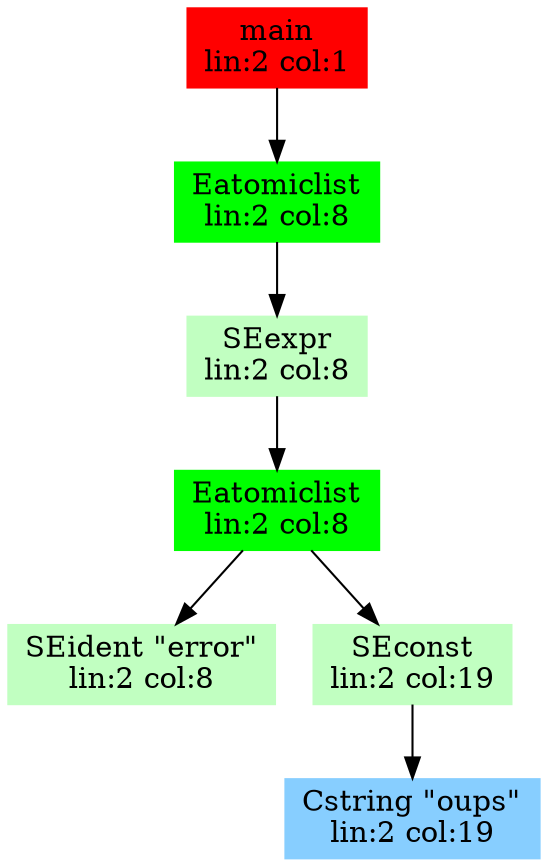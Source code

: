 digraph G {
node [shape=box]
0 [label="main
lin:2 col:1",color=red, style=filled]
1 [label="Eatomiclist
lin:2 col:8",color=green,style=filled]
0 -> 1
2 [label="SEexpr
lin:2 col:8",color=darkseagreen1,style=filled]
1 -> 2
3 [label="Eatomiclist
lin:2 col:8",color=green,style=filled]
2 -> 3
4 [label="SEident \"error\"
lin:2 col:8",color=darkseagreen1,style=filled]
3 -> 4
5 [label="SEconst
lin:2 col:19",color=darkseagreen1,style=filled]
3 -> 5
6 [label="Cstring \"oups\"
lin:2 col:19",color=skyblue1,style=filled]
5 -> 6

}
